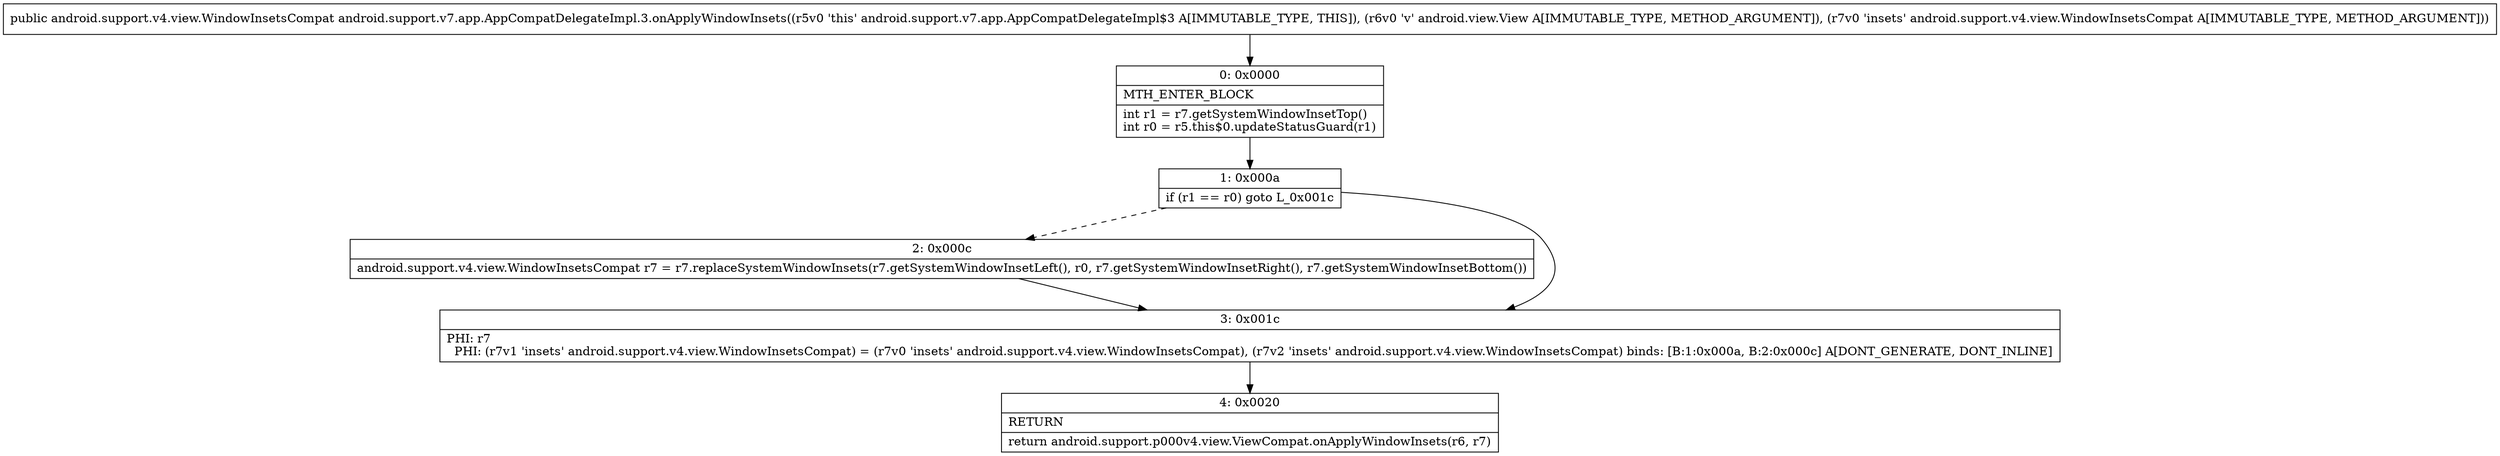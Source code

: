 digraph "CFG forandroid.support.v7.app.AppCompatDelegateImpl.3.onApplyWindowInsets(Landroid\/view\/View;Landroid\/support\/v4\/view\/WindowInsetsCompat;)Landroid\/support\/v4\/view\/WindowInsetsCompat;" {
Node_0 [shape=record,label="{0\:\ 0x0000|MTH_ENTER_BLOCK\l|int r1 = r7.getSystemWindowInsetTop()\lint r0 = r5.this$0.updateStatusGuard(r1)\l}"];
Node_1 [shape=record,label="{1\:\ 0x000a|if (r1 == r0) goto L_0x001c\l}"];
Node_2 [shape=record,label="{2\:\ 0x000c|android.support.v4.view.WindowInsetsCompat r7 = r7.replaceSystemWindowInsets(r7.getSystemWindowInsetLeft(), r0, r7.getSystemWindowInsetRight(), r7.getSystemWindowInsetBottom())\l}"];
Node_3 [shape=record,label="{3\:\ 0x001c|PHI: r7 \l  PHI: (r7v1 'insets' android.support.v4.view.WindowInsetsCompat) = (r7v0 'insets' android.support.v4.view.WindowInsetsCompat), (r7v2 'insets' android.support.v4.view.WindowInsetsCompat) binds: [B:1:0x000a, B:2:0x000c] A[DONT_GENERATE, DONT_INLINE]\l}"];
Node_4 [shape=record,label="{4\:\ 0x0020|RETURN\l|return android.support.p000v4.view.ViewCompat.onApplyWindowInsets(r6, r7)\l}"];
MethodNode[shape=record,label="{public android.support.v4.view.WindowInsetsCompat android.support.v7.app.AppCompatDelegateImpl.3.onApplyWindowInsets((r5v0 'this' android.support.v7.app.AppCompatDelegateImpl$3 A[IMMUTABLE_TYPE, THIS]), (r6v0 'v' android.view.View A[IMMUTABLE_TYPE, METHOD_ARGUMENT]), (r7v0 'insets' android.support.v4.view.WindowInsetsCompat A[IMMUTABLE_TYPE, METHOD_ARGUMENT])) }"];
MethodNode -> Node_0;
Node_0 -> Node_1;
Node_1 -> Node_2[style=dashed];
Node_1 -> Node_3;
Node_2 -> Node_3;
Node_3 -> Node_4;
}


